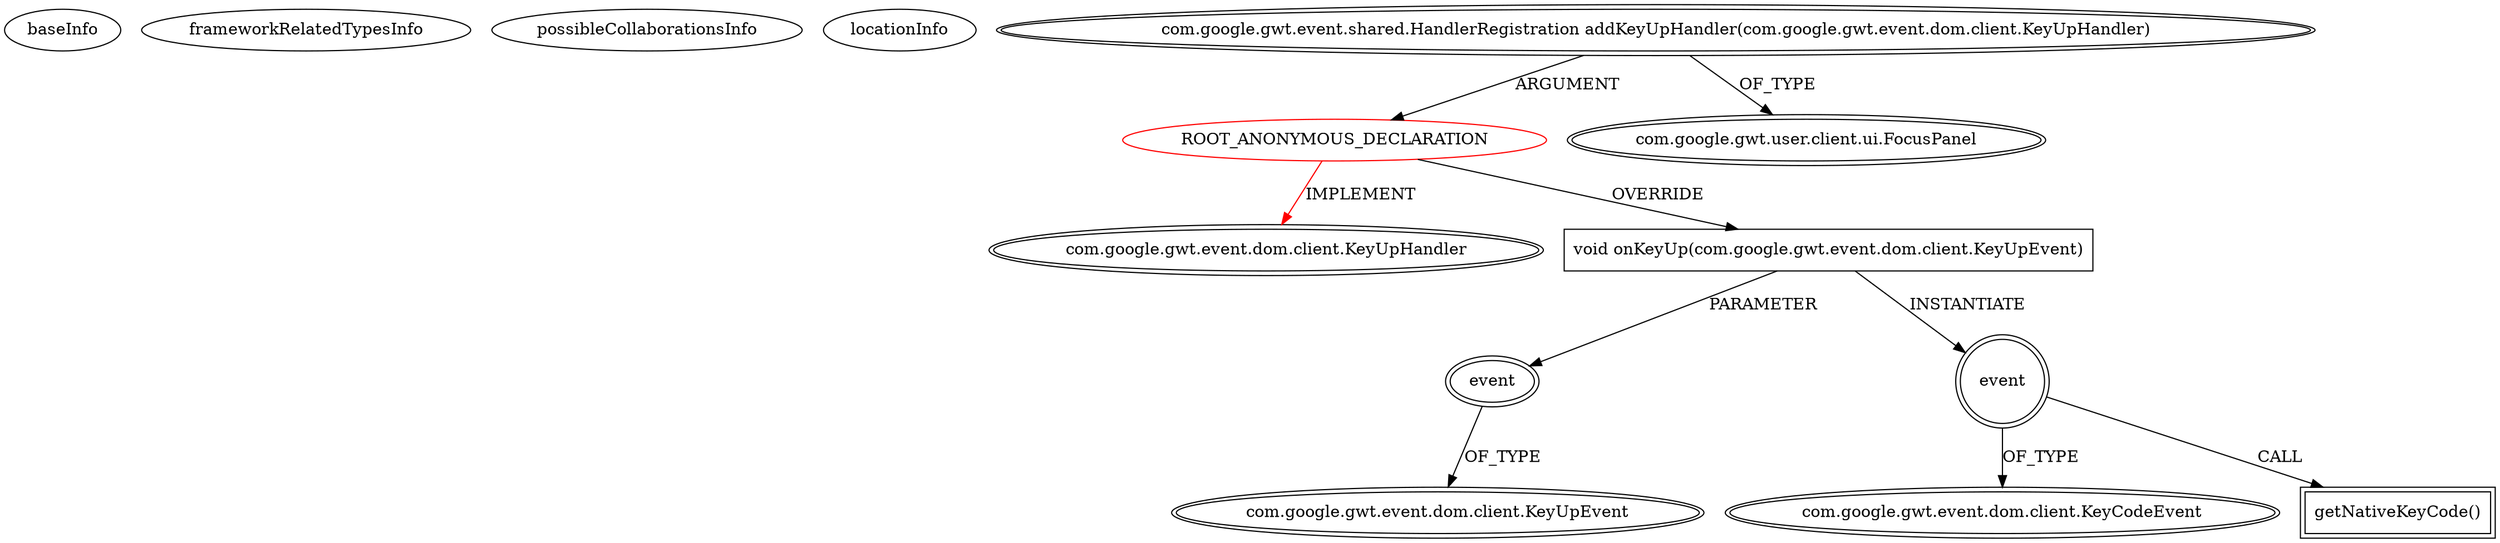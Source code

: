 digraph {
baseInfo[graphId=3320,category="extension_graph",isAnonymous=true,possibleRelation=false]
frameworkRelatedTypesInfo[0="com.google.gwt.event.dom.client.KeyUpHandler"]
possibleCollaborationsInfo[]
locationInfo[projectName="jumanor-matamarcianos",filePath="/jumanor-matamarcianos/matamarcianos-master/src/main/java/pck/client/TMotorJuego.java",contextSignature="void ejecutar()",graphId="3320"]
0[label="ROOT_ANONYMOUS_DECLARATION",vertexType="ROOT_ANONYMOUS_DECLARATION",isFrameworkType=false,color=red]
1[label="com.google.gwt.event.dom.client.KeyUpHandler",vertexType="FRAMEWORK_INTERFACE_TYPE",isFrameworkType=true,peripheries=2]
2[label="com.google.gwt.event.shared.HandlerRegistration addKeyUpHandler(com.google.gwt.event.dom.client.KeyUpHandler)",vertexType="OUTSIDE_CALL",isFrameworkType=true,peripheries=2]
3[label="com.google.gwt.user.client.ui.FocusPanel",vertexType="FRAMEWORK_CLASS_TYPE",isFrameworkType=true,peripheries=2]
4[label="void onKeyUp(com.google.gwt.event.dom.client.KeyUpEvent)",vertexType="OVERRIDING_METHOD_DECLARATION",isFrameworkType=false,shape=box]
5[label="event",vertexType="PARAMETER_DECLARATION",isFrameworkType=true,peripheries=2]
6[label="com.google.gwt.event.dom.client.KeyUpEvent",vertexType="FRAMEWORK_CLASS_TYPE",isFrameworkType=true,peripheries=2]
7[label="event",vertexType="VARIABLE_EXPRESION",isFrameworkType=true,peripheries=2,shape=circle]
9[label="com.google.gwt.event.dom.client.KeyCodeEvent",vertexType="FRAMEWORK_CLASS_TYPE",isFrameworkType=true,peripheries=2]
8[label="getNativeKeyCode()",vertexType="INSIDE_CALL",isFrameworkType=true,peripheries=2,shape=box]
0->1[label="IMPLEMENT",color=red]
2->0[label="ARGUMENT"]
2->3[label="OF_TYPE"]
0->4[label="OVERRIDE"]
5->6[label="OF_TYPE"]
4->5[label="PARAMETER"]
4->7[label="INSTANTIATE"]
7->9[label="OF_TYPE"]
7->8[label="CALL"]
}
